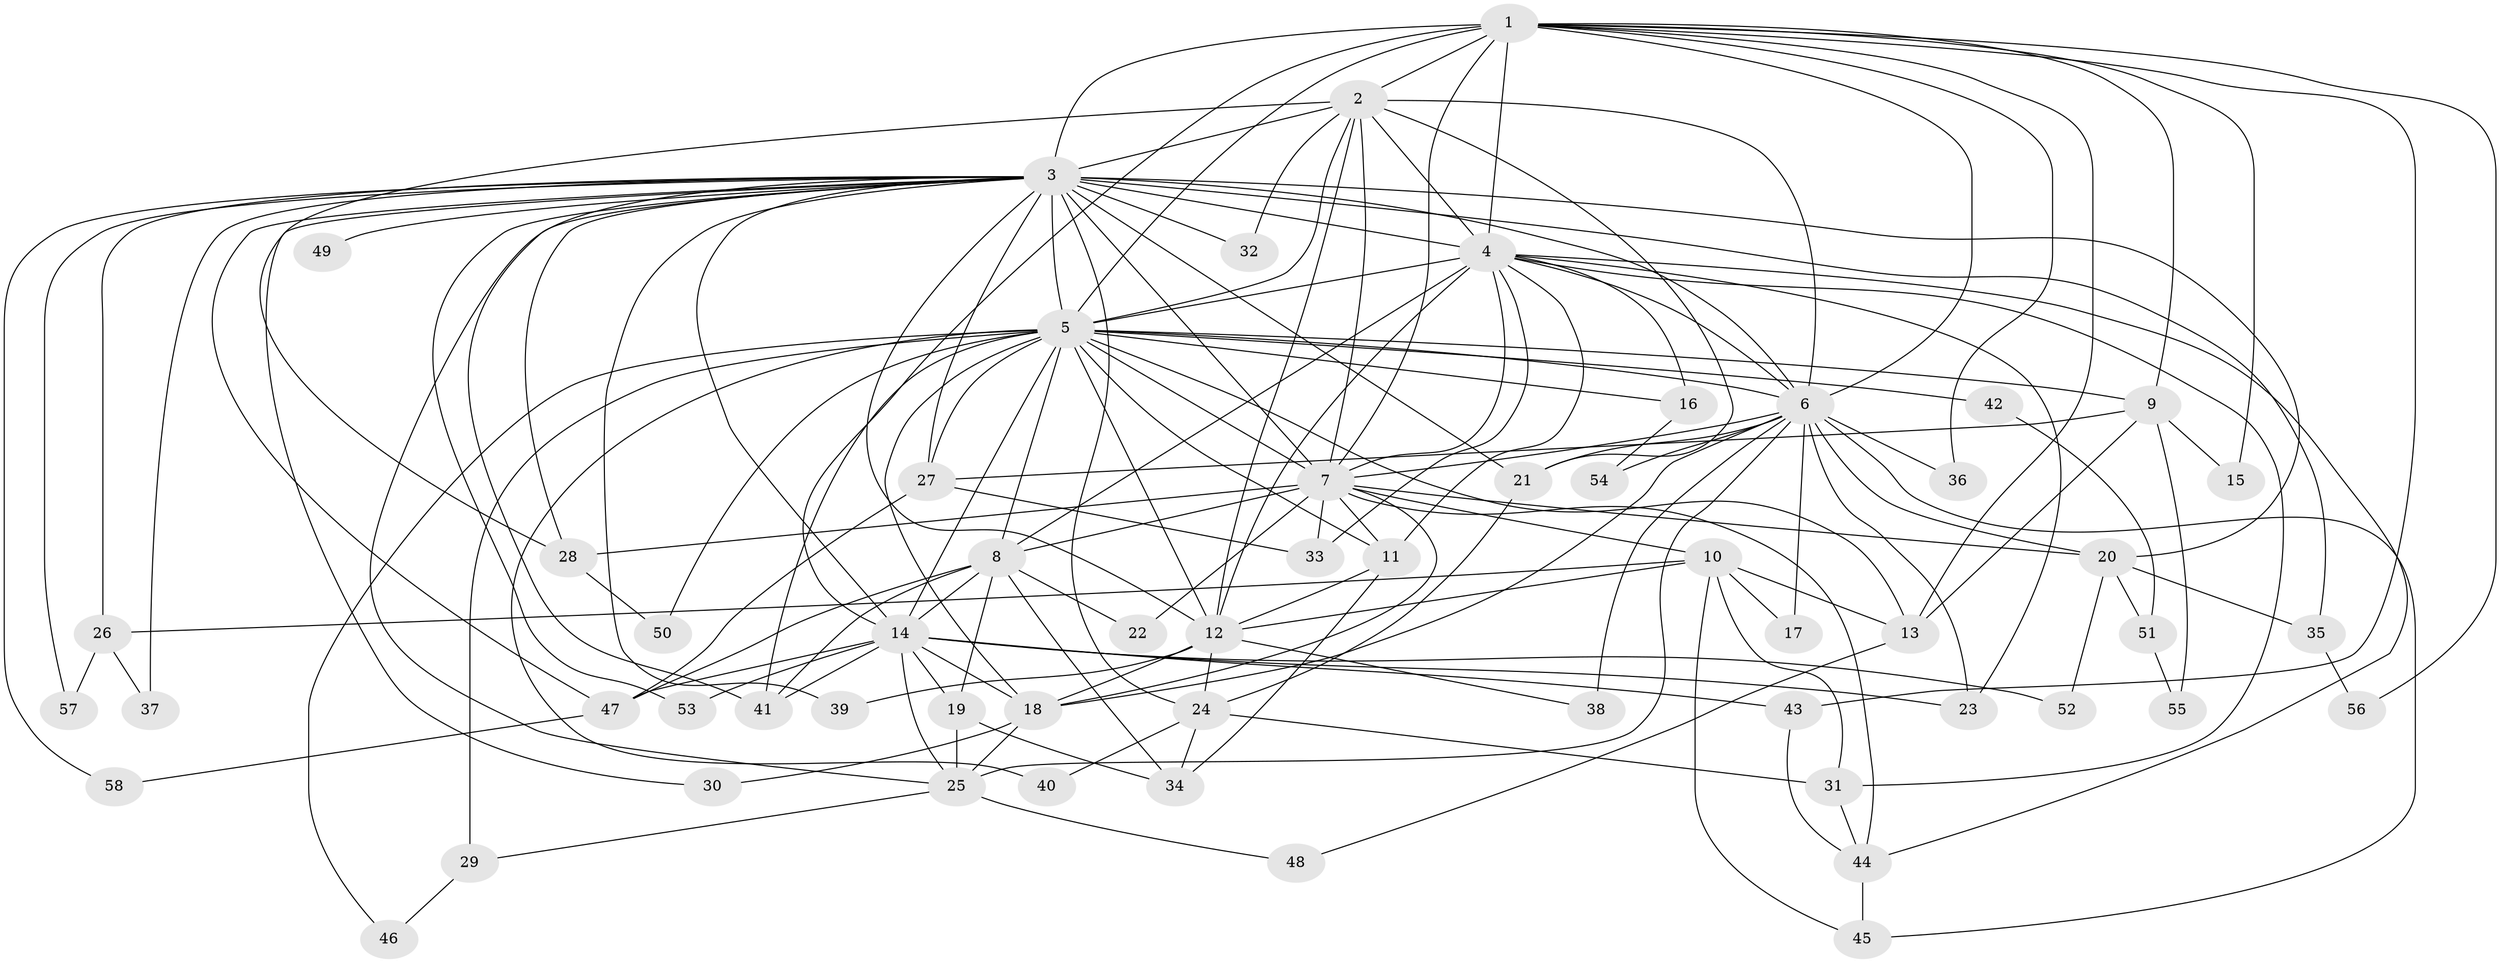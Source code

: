 // original degree distribution, {17: 0.017391304347826087, 14: 0.008695652173913044, 31: 0.008695652173913044, 18: 0.008695652173913044, 15: 0.008695652173913044, 20: 0.008695652173913044, 26: 0.008695652173913044, 16: 0.008695652173913044, 25: 0.008695652173913044, 6: 0.034782608695652174, 8: 0.008695652173913044, 3: 0.2956521739130435, 10: 0.008695652173913044, 2: 0.4434782608695652, 12: 0.008695652173913044, 4: 0.10434782608695652, 5: 0.008695652173913044}
// Generated by graph-tools (version 1.1) at 2025/49/03/04/25 22:49:27]
// undirected, 58 vertices, 153 edges
graph export_dot {
  node [color=gray90,style=filled];
  1;
  2;
  3;
  4;
  5;
  6;
  7;
  8;
  9;
  10;
  11;
  12;
  13;
  14;
  15;
  16;
  17;
  18;
  19;
  20;
  21;
  22;
  23;
  24;
  25;
  26;
  27;
  28;
  29;
  30;
  31;
  32;
  33;
  34;
  35;
  36;
  37;
  38;
  39;
  40;
  41;
  42;
  43;
  44;
  45;
  46;
  47;
  48;
  49;
  50;
  51;
  52;
  53;
  54;
  55;
  56;
  57;
  58;
  1 -- 2 [weight=1.0];
  1 -- 3 [weight=1.0];
  1 -- 4 [weight=3.0];
  1 -- 5 [weight=2.0];
  1 -- 6 [weight=1.0];
  1 -- 7 [weight=2.0];
  1 -- 9 [weight=1.0];
  1 -- 13 [weight=1.0];
  1 -- 14 [weight=1.0];
  1 -- 15 [weight=1.0];
  1 -- 36 [weight=1.0];
  1 -- 43 [weight=1.0];
  1 -- 56 [weight=1.0];
  2 -- 3 [weight=1.0];
  2 -- 4 [weight=2.0];
  2 -- 5 [weight=3.0];
  2 -- 6 [weight=1.0];
  2 -- 7 [weight=2.0];
  2 -- 12 [weight=1.0];
  2 -- 21 [weight=1.0];
  2 -- 28 [weight=1.0];
  2 -- 32 [weight=1.0];
  3 -- 4 [weight=11.0];
  3 -- 5 [weight=2.0];
  3 -- 6 [weight=1.0];
  3 -- 7 [weight=3.0];
  3 -- 12 [weight=2.0];
  3 -- 14 [weight=1.0];
  3 -- 20 [weight=2.0];
  3 -- 21 [weight=1.0];
  3 -- 24 [weight=1.0];
  3 -- 25 [weight=1.0];
  3 -- 26 [weight=1.0];
  3 -- 27 [weight=2.0];
  3 -- 28 [weight=1.0];
  3 -- 30 [weight=1.0];
  3 -- 32 [weight=2.0];
  3 -- 35 [weight=1.0];
  3 -- 37 [weight=1.0];
  3 -- 39 [weight=1.0];
  3 -- 41 [weight=1.0];
  3 -- 47 [weight=1.0];
  3 -- 49 [weight=2.0];
  3 -- 53 [weight=1.0];
  3 -- 57 [weight=1.0];
  3 -- 58 [weight=1.0];
  4 -- 5 [weight=4.0];
  4 -- 6 [weight=3.0];
  4 -- 7 [weight=4.0];
  4 -- 8 [weight=5.0];
  4 -- 11 [weight=1.0];
  4 -- 12 [weight=1.0];
  4 -- 16 [weight=1.0];
  4 -- 23 [weight=1.0];
  4 -- 31 [weight=1.0];
  4 -- 33 [weight=1.0];
  4 -- 44 [weight=1.0];
  5 -- 6 [weight=2.0];
  5 -- 7 [weight=4.0];
  5 -- 8 [weight=3.0];
  5 -- 9 [weight=1.0];
  5 -- 11 [weight=1.0];
  5 -- 12 [weight=1.0];
  5 -- 13 [weight=1.0];
  5 -- 14 [weight=1.0];
  5 -- 16 [weight=2.0];
  5 -- 18 [weight=1.0];
  5 -- 27 [weight=2.0];
  5 -- 29 [weight=1.0];
  5 -- 40 [weight=1.0];
  5 -- 41 [weight=1.0];
  5 -- 42 [weight=2.0];
  5 -- 46 [weight=1.0];
  5 -- 50 [weight=1.0];
  6 -- 7 [weight=2.0];
  6 -- 17 [weight=1.0];
  6 -- 18 [weight=1.0];
  6 -- 20 [weight=1.0];
  6 -- 21 [weight=1.0];
  6 -- 23 [weight=1.0];
  6 -- 25 [weight=1.0];
  6 -- 36 [weight=1.0];
  6 -- 38 [weight=1.0];
  6 -- 45 [weight=1.0];
  6 -- 54 [weight=1.0];
  7 -- 8 [weight=2.0];
  7 -- 10 [weight=1.0];
  7 -- 11 [weight=1.0];
  7 -- 18 [weight=1.0];
  7 -- 20 [weight=1.0];
  7 -- 22 [weight=1.0];
  7 -- 28 [weight=2.0];
  7 -- 33 [weight=1.0];
  7 -- 44 [weight=1.0];
  8 -- 14 [weight=1.0];
  8 -- 19 [weight=1.0];
  8 -- 22 [weight=1.0];
  8 -- 34 [weight=1.0];
  8 -- 41 [weight=1.0];
  8 -- 47 [weight=1.0];
  9 -- 13 [weight=1.0];
  9 -- 15 [weight=1.0];
  9 -- 27 [weight=1.0];
  9 -- 55 [weight=1.0];
  10 -- 12 [weight=1.0];
  10 -- 13 [weight=1.0];
  10 -- 17 [weight=1.0];
  10 -- 26 [weight=1.0];
  10 -- 31 [weight=1.0];
  10 -- 45 [weight=1.0];
  11 -- 12 [weight=1.0];
  11 -- 34 [weight=1.0];
  12 -- 18 [weight=1.0];
  12 -- 24 [weight=1.0];
  12 -- 38 [weight=1.0];
  12 -- 39 [weight=1.0];
  13 -- 48 [weight=1.0];
  14 -- 18 [weight=1.0];
  14 -- 19 [weight=1.0];
  14 -- 23 [weight=1.0];
  14 -- 25 [weight=1.0];
  14 -- 41 [weight=1.0];
  14 -- 43 [weight=1.0];
  14 -- 47 [weight=1.0];
  14 -- 52 [weight=1.0];
  14 -- 53 [weight=1.0];
  16 -- 54 [weight=1.0];
  18 -- 25 [weight=1.0];
  18 -- 30 [weight=1.0];
  19 -- 25 [weight=1.0];
  19 -- 34 [weight=1.0];
  20 -- 35 [weight=1.0];
  20 -- 51 [weight=1.0];
  20 -- 52 [weight=1.0];
  21 -- 24 [weight=1.0];
  24 -- 31 [weight=1.0];
  24 -- 34 [weight=1.0];
  24 -- 40 [weight=1.0];
  25 -- 29 [weight=1.0];
  25 -- 48 [weight=1.0];
  26 -- 37 [weight=1.0];
  26 -- 57 [weight=1.0];
  27 -- 33 [weight=1.0];
  27 -- 47 [weight=1.0];
  28 -- 50 [weight=1.0];
  29 -- 46 [weight=1.0];
  31 -- 44 [weight=1.0];
  35 -- 56 [weight=1.0];
  42 -- 51 [weight=1.0];
  43 -- 44 [weight=1.0];
  44 -- 45 [weight=1.0];
  47 -- 58 [weight=1.0];
  51 -- 55 [weight=1.0];
}
